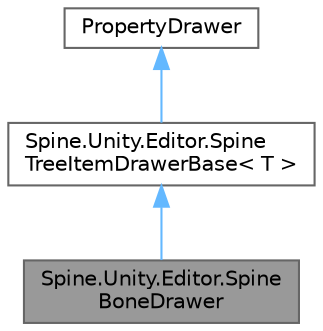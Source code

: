 digraph "Spine.Unity.Editor.SpineBoneDrawer"
{
 // LATEX_PDF_SIZE
  bgcolor="transparent";
  edge [fontname=Helvetica,fontsize=10,labelfontname=Helvetica,labelfontsize=10];
  node [fontname=Helvetica,fontsize=10,shape=box,height=0.2,width=0.4];
  Node1 [id="Node000001",label="Spine.Unity.Editor.Spine\lBoneDrawer",height=0.2,width=0.4,color="gray40", fillcolor="grey60", style="filled", fontcolor="black",tooltip=" "];
  Node2 -> Node1 [id="edge3_Node000001_Node000002",dir="back",color="steelblue1",style="solid",tooltip=" "];
  Node2 [id="Node000002",label="Spine.Unity.Editor.Spine\lTreeItemDrawerBase\< T \>",height=0.2,width=0.4,color="gray40", fillcolor="white", style="filled",URL="$class_spine_1_1_unity_1_1_editor_1_1_spine_tree_item_drawer_base-1-g.html",tooltip=" "];
  Node3 -> Node2 [id="edge4_Node000002_Node000003",dir="back",color="steelblue1",style="solid",tooltip=" "];
  Node3 [id="Node000003",label="PropertyDrawer",height=0.2,width=0.4,color="gray40", fillcolor="white", style="filled",tooltip=" "];
}
